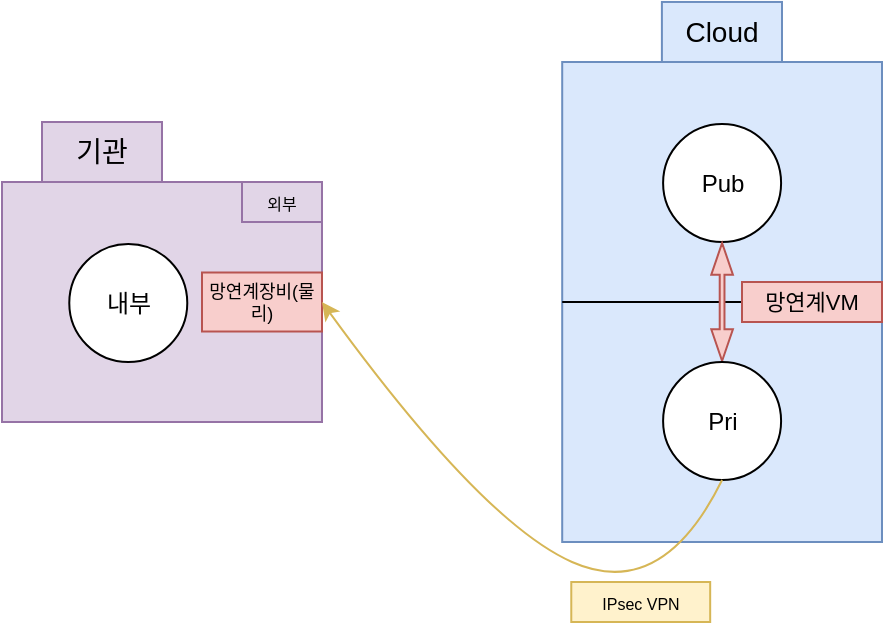 <mxfile version="20.5.1" type="github">
  <diagram id="LtpyXNyOz0WFtzWyOp9j" name="페이지-1">
    <mxGraphModel dx="1376" dy="-73" grid="1" gridSize="10" guides="1" tooltips="1" connect="1" arrows="1" fold="1" page="1" pageScale="1" pageWidth="1169" pageHeight="827" math="0" shadow="0">
      <root>
        <mxCell id="0" />
        <mxCell id="1" parent="0" />
        <mxCell id="CMxfoPA3ppws51kPdHZo-1" value="" style="rounded=0;whiteSpace=wrap;html=1;fillColor=#dae8fc;strokeColor=#6c8ebf;" vertex="1" parent="1">
          <mxGeometry x="760.1" y="1040" width="159.9" height="240" as="geometry" />
        </mxCell>
        <mxCell id="CMxfoPA3ppws51kPdHZo-2" value="" style="endArrow=none;html=1;rounded=0;exitX=0;exitY=0.5;exitDx=0;exitDy=0;entryX=1;entryY=0.5;entryDx=0;entryDy=0;" edge="1" parent="1" source="CMxfoPA3ppws51kPdHZo-1" target="CMxfoPA3ppws51kPdHZo-1">
          <mxGeometry width="50" height="50" relative="1" as="geometry">
            <mxPoint x="700" y="1110" as="sourcePoint" />
            <mxPoint x="750" y="1060" as="targetPoint" />
          </mxGeometry>
        </mxCell>
        <mxCell id="CMxfoPA3ppws51kPdHZo-3" value="Pub" style="ellipse;whiteSpace=wrap;html=1;aspect=fixed;" vertex="1" parent="1">
          <mxGeometry x="810.55" y="1071" width="59" height="59" as="geometry" />
        </mxCell>
        <mxCell id="CMxfoPA3ppws51kPdHZo-4" value="" style="shape=flexArrow;endArrow=classic;startArrow=classic;html=1;rounded=0;width=2.381;endSize=4.938;endWidth=7.438;startWidth=7.438;startSize=4.938;fillColor=#f8cecc;strokeColor=#b85450;entryX=0.5;entryY=1;entryDx=0;entryDy=0;exitX=0.5;exitY=0;exitDx=0;exitDy=0;" edge="1" parent="1" source="CMxfoPA3ppws51kPdHZo-10" target="CMxfoPA3ppws51kPdHZo-3">
          <mxGeometry width="100" height="100" relative="1" as="geometry">
            <mxPoint x="840" y="1180" as="sourcePoint" />
            <mxPoint x="839.76" y="1140" as="targetPoint" />
          </mxGeometry>
        </mxCell>
        <mxCell id="CMxfoPA3ppws51kPdHZo-5" value="&lt;font style=&quot;font-size: 11px;&quot;&gt;망연계VM&lt;/font&gt;" style="rounded=0;whiteSpace=wrap;html=1;fillColor=#f8cecc;strokeColor=#b85450;fontSize=11;" vertex="1" parent="1">
          <mxGeometry x="850" y="1150" width="70" height="20" as="geometry" />
        </mxCell>
        <mxCell id="CMxfoPA3ppws51kPdHZo-6" value="&lt;span style=&quot;font-size: 14px;&quot;&gt;Cloud&lt;/span&gt;" style="rounded=0;whiteSpace=wrap;html=1;fillColor=#dae8fc;strokeColor=#6c8ebf;fontSize=14;" vertex="1" parent="1">
          <mxGeometry x="809.95" y="1009.98" width="60.05" height="30.02" as="geometry" />
        </mxCell>
        <mxCell id="CMxfoPA3ppws51kPdHZo-7" value="" style="rounded=0;whiteSpace=wrap;html=1;fontSize=8;fillColor=#e1d5e7;strokeColor=#9673a6;" vertex="1" parent="1">
          <mxGeometry x="480" y="1100" width="160" height="120" as="geometry" />
        </mxCell>
        <mxCell id="CMxfoPA3ppws51kPdHZo-8" value="&lt;span style=&quot;font-size: 14px;&quot;&gt;기관&lt;/span&gt;" style="rounded=0;whiteSpace=wrap;html=1;fillColor=#e1d5e7;strokeColor=#9673a6;fontSize=14;" vertex="1" parent="1">
          <mxGeometry x="500" y="1070" width="60" height="30" as="geometry" />
        </mxCell>
        <mxCell id="CMxfoPA3ppws51kPdHZo-9" value="&lt;font style=&quot;font-size: 9px;&quot;&gt;망연계&lt;/font&gt;&lt;font style=&quot;font-size: 9px;&quot;&gt;장비(물리)&lt;/font&gt;" style="rounded=0;whiteSpace=wrap;html=1;fillColor=#f8cecc;strokeColor=#b85450;fontSize=3;" vertex="1" parent="1">
          <mxGeometry x="580" y="1145.25" width="60" height="29.5" as="geometry" />
        </mxCell>
        <mxCell id="CMxfoPA3ppws51kPdHZo-10" value="Pri" style="ellipse;whiteSpace=wrap;html=1;aspect=fixed;" vertex="1" parent="1">
          <mxGeometry x="810.55" y="1190" width="59" height="59" as="geometry" />
        </mxCell>
        <mxCell id="CMxfoPA3ppws51kPdHZo-11" value="내부" style="ellipse;whiteSpace=wrap;html=1;aspect=fixed;" vertex="1" parent="1">
          <mxGeometry x="513.64" y="1131" width="59" height="59" as="geometry" />
        </mxCell>
        <mxCell id="CMxfoPA3ppws51kPdHZo-12" value="&lt;span style=&quot;font-size: 8px;&quot;&gt;외부&lt;/span&gt;" style="rounded=0;whiteSpace=wrap;html=1;fillColor=#e1d5e7;strokeColor=#9673a6;" vertex="1" parent="1">
          <mxGeometry x="600" y="1100" width="40" height="20" as="geometry" />
        </mxCell>
        <mxCell id="CMxfoPA3ppws51kPdHZo-13" value="" style="curved=1;endArrow=classic;html=1;rounded=0;fontSize=9;exitX=0.5;exitY=1;exitDx=0;exitDy=0;entryX=1;entryY=0.5;entryDx=0;entryDy=0;fillColor=#fff2cc;strokeColor=#d6b656;" edge="1" parent="1" source="CMxfoPA3ppws51kPdHZo-10" target="CMxfoPA3ppws51kPdHZo-9">
          <mxGeometry width="50" height="50" relative="1" as="geometry">
            <mxPoint x="760" y="1310" as="sourcePoint" />
            <mxPoint x="810" y="1260" as="targetPoint" />
            <Array as="points">
              <mxPoint x="810" y="1310" />
              <mxPoint x="720" y="1270" />
            </Array>
          </mxGeometry>
        </mxCell>
        <mxCell id="CMxfoPA3ppws51kPdHZo-14" value="&lt;span style=&quot;font-size: 8px;&quot;&gt;IPsec VPN&lt;/span&gt;" style="rounded=0;whiteSpace=wrap;html=1;fillColor=#fff2cc;strokeColor=#d6b656;" vertex="1" parent="1">
          <mxGeometry x="764.64" y="1300" width="69.45" height="20" as="geometry" />
        </mxCell>
      </root>
    </mxGraphModel>
  </diagram>
</mxfile>
